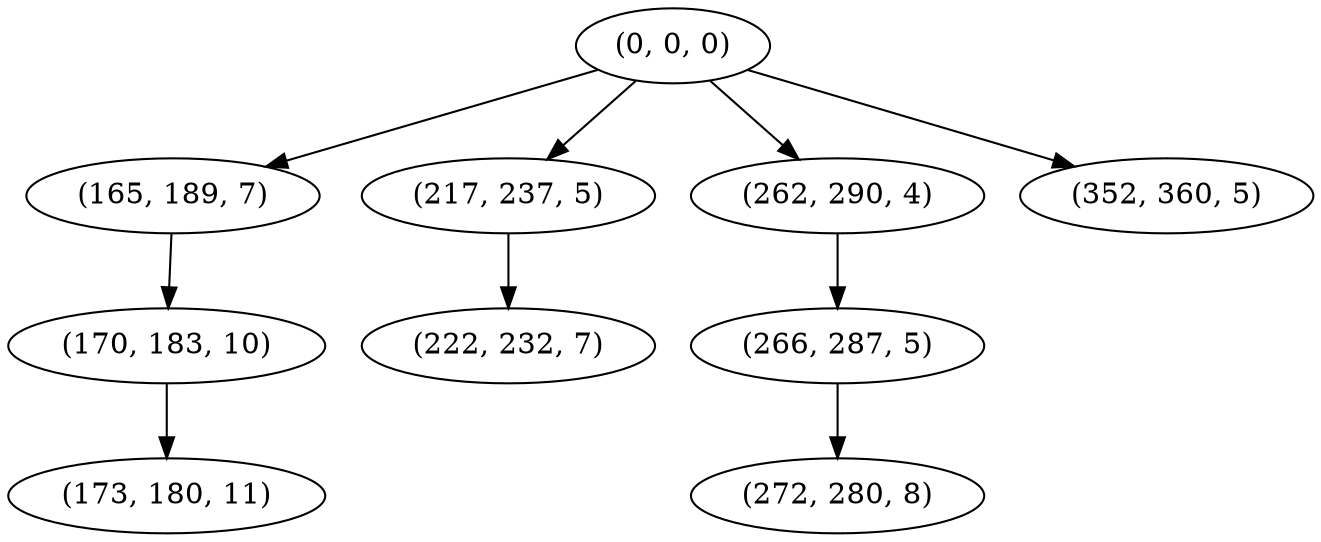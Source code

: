 digraph tree {
    "(0, 0, 0)";
    "(165, 189, 7)";
    "(170, 183, 10)";
    "(173, 180, 11)";
    "(217, 237, 5)";
    "(222, 232, 7)";
    "(262, 290, 4)";
    "(266, 287, 5)";
    "(272, 280, 8)";
    "(352, 360, 5)";
    "(0, 0, 0)" -> "(165, 189, 7)";
    "(0, 0, 0)" -> "(217, 237, 5)";
    "(0, 0, 0)" -> "(262, 290, 4)";
    "(0, 0, 0)" -> "(352, 360, 5)";
    "(165, 189, 7)" -> "(170, 183, 10)";
    "(170, 183, 10)" -> "(173, 180, 11)";
    "(217, 237, 5)" -> "(222, 232, 7)";
    "(262, 290, 4)" -> "(266, 287, 5)";
    "(266, 287, 5)" -> "(272, 280, 8)";
}
